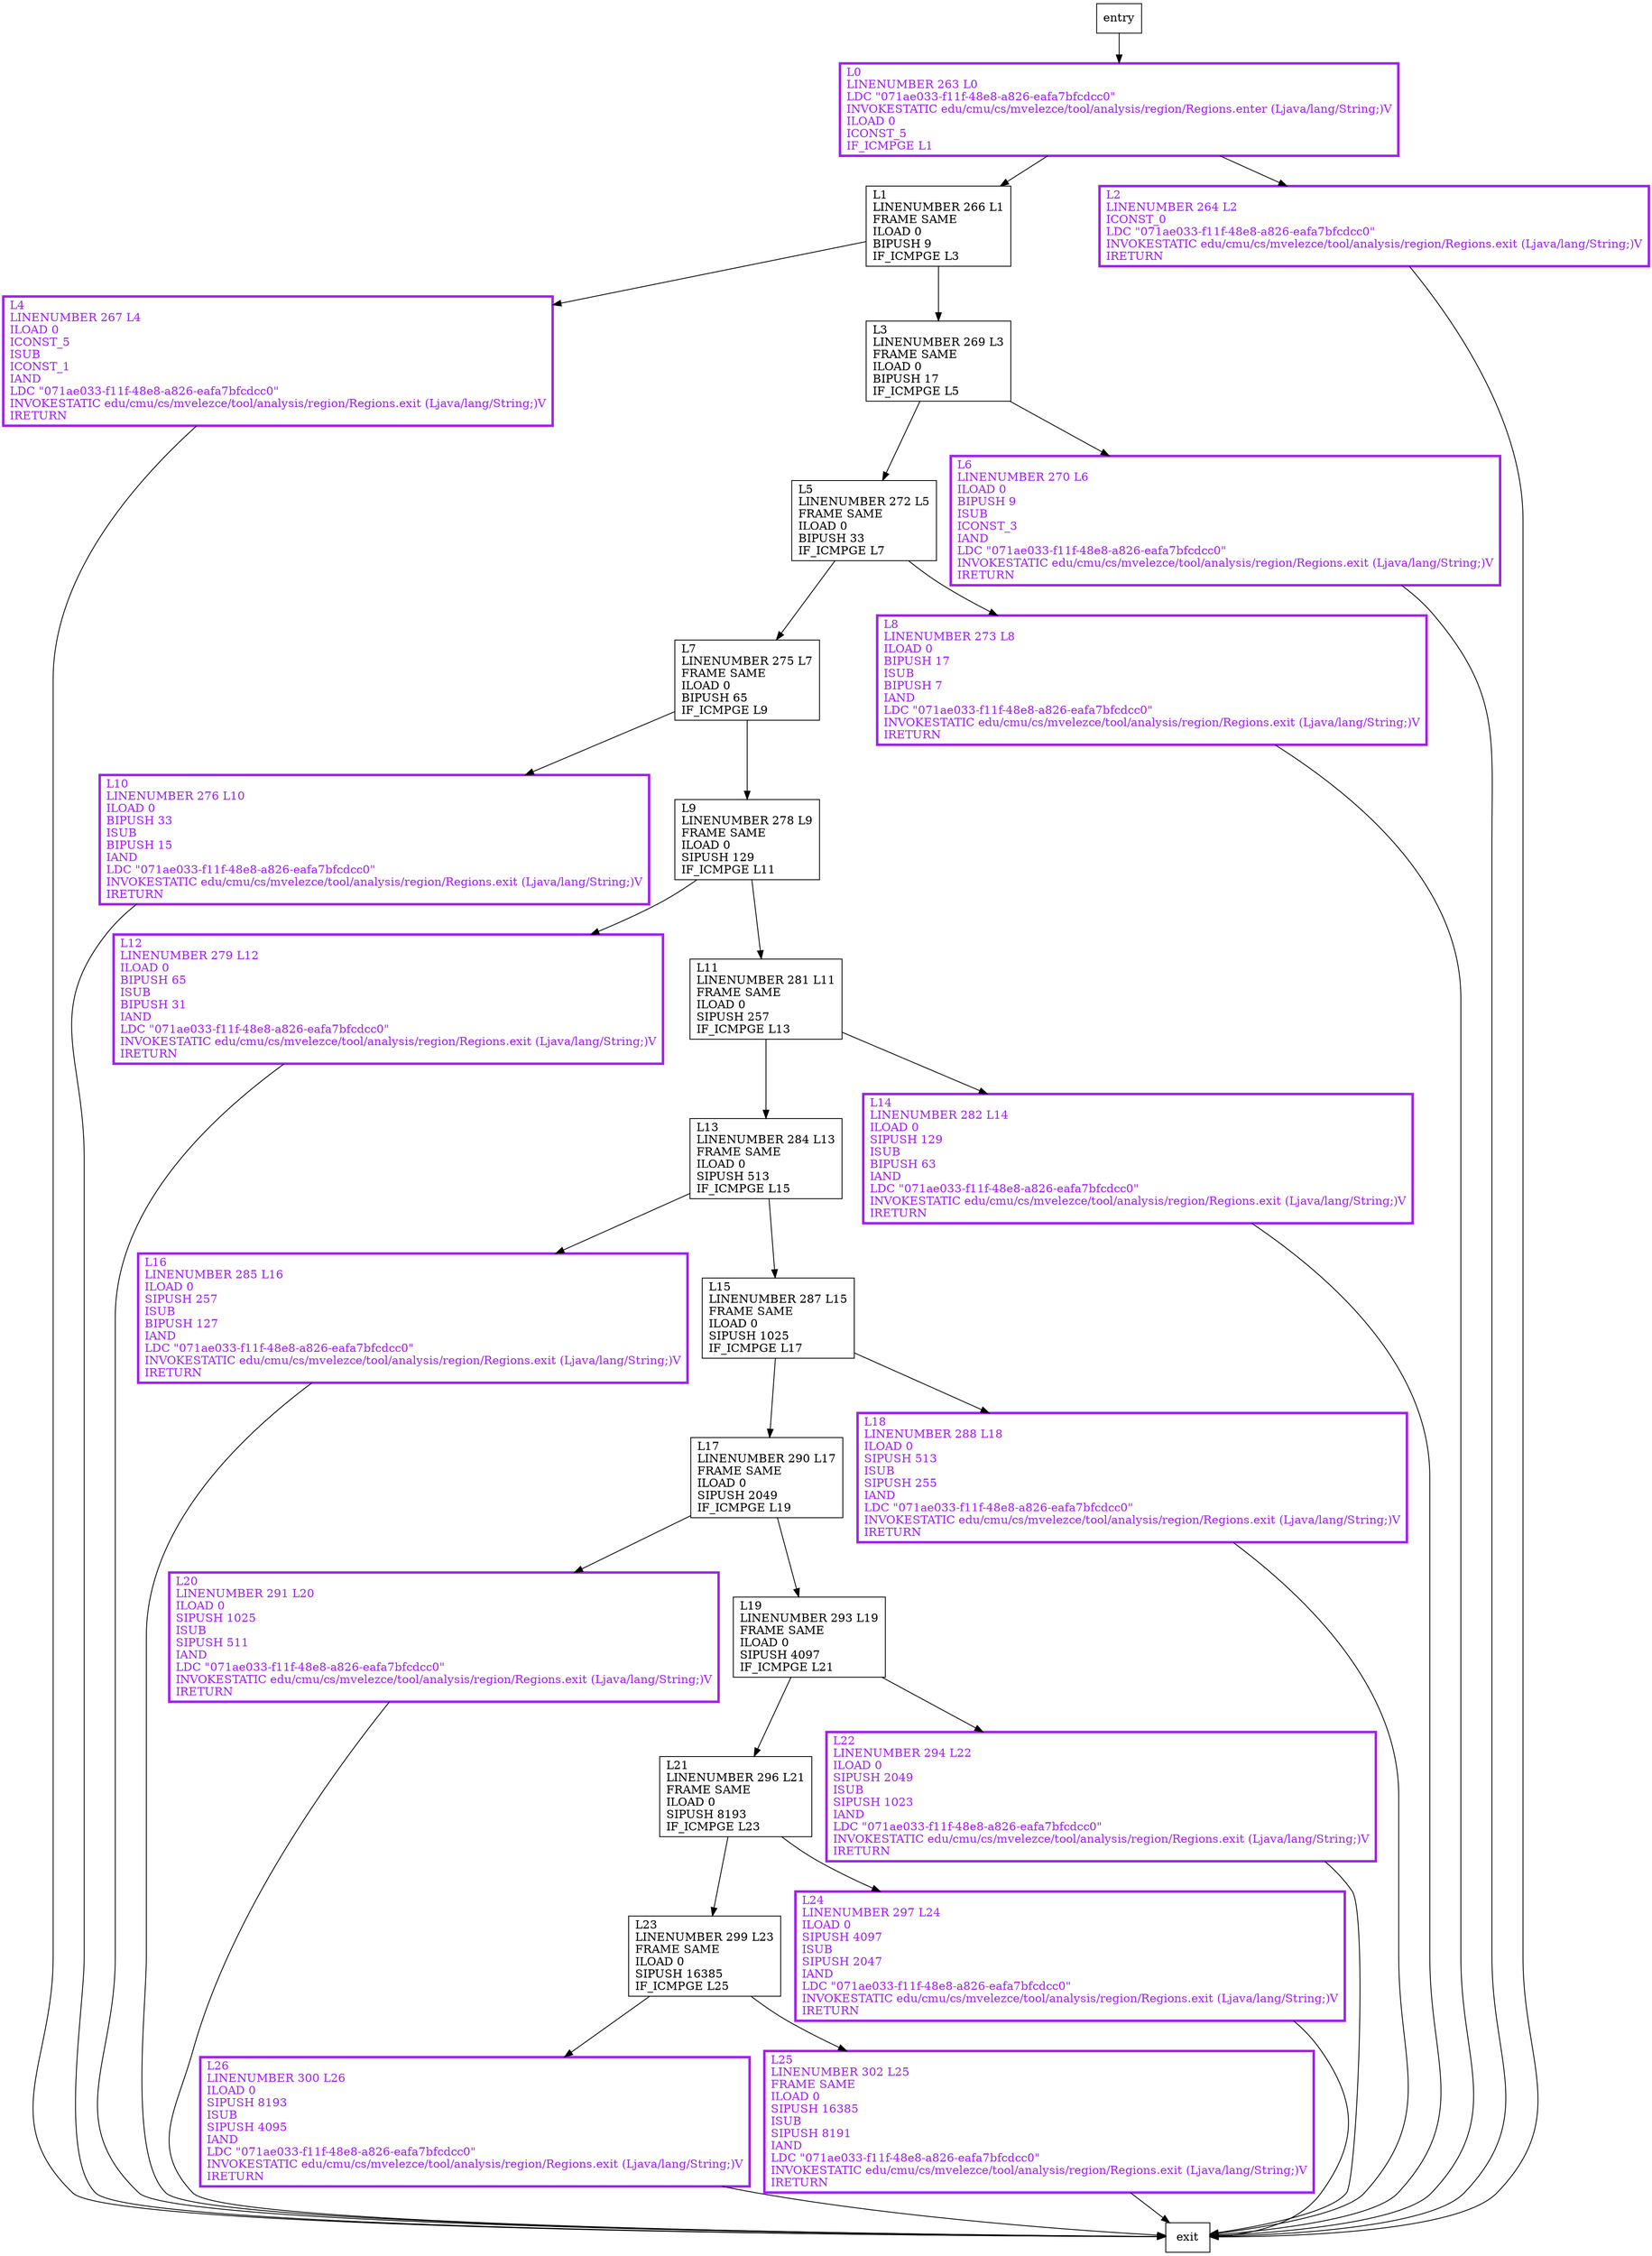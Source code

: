 digraph distExtraBitsValue {
node [shape=record];
1796874635 [label="L12\lLINENUMBER 279 L12\lILOAD 0\lBIPUSH 65\lISUB\lBIPUSH 31\lIAND\lLDC \"071ae033-f11f-48e8-a826-eafa7bfcdcc0\"\lINVOKESTATIC edu/cmu/cs/mvelezce/tool/analysis/region/Regions.exit (Ljava/lang/String;)V\lIRETURN\l"];
1311161205 [label="L10\lLINENUMBER 276 L10\lILOAD 0\lBIPUSH 33\lISUB\lBIPUSH 15\lIAND\lLDC \"071ae033-f11f-48e8-a826-eafa7bfcdcc0\"\lINVOKESTATIC edu/cmu/cs/mvelezce/tool/analysis/region/Regions.exit (Ljava/lang/String;)V\lIRETURN\l"];
1735591838 [label="L13\lLINENUMBER 284 L13\lFRAME SAME\lILOAD 0\lSIPUSH 513\lIF_ICMPGE L15\l"];
1640229473 [label="L21\lLINENUMBER 296 L21\lFRAME SAME\lILOAD 0\lSIPUSH 8193\lIF_ICMPGE L23\l"];
1937175824 [label="L7\lLINENUMBER 275 L7\lFRAME SAME\lILOAD 0\lBIPUSH 65\lIF_ICMPGE L9\l"];
1345579803 [label="L5\lLINENUMBER 272 L5\lFRAME SAME\lILOAD 0\lBIPUSH 33\lIF_ICMPGE L7\l"];
1279380698 [label="L16\lLINENUMBER 285 L16\lILOAD 0\lSIPUSH 257\lISUB\lBIPUSH 127\lIAND\lLDC \"071ae033-f11f-48e8-a826-eafa7bfcdcc0\"\lINVOKESTATIC edu/cmu/cs/mvelezce/tool/analysis/region/Regions.exit (Ljava/lang/String;)V\lIRETURN\l"];
515617420 [label="L22\lLINENUMBER 294 L22\lILOAD 0\lSIPUSH 2049\lISUB\lSIPUSH 1023\lIAND\lLDC \"071ae033-f11f-48e8-a826-eafa7bfcdcc0\"\lINVOKESTATIC edu/cmu/cs/mvelezce/tool/analysis/region/Regions.exit (Ljava/lang/String;)V\lIRETURN\l"];
135306920 [label="L9\lLINENUMBER 278 L9\lFRAME SAME\lILOAD 0\lSIPUSH 129\lIF_ICMPGE L11\l"];
871464251 [label="L17\lLINENUMBER 290 L17\lFRAME SAME\lILOAD 0\lSIPUSH 2049\lIF_ICMPGE L19\l"];
397600160 [label="L1\lLINENUMBER 266 L1\lFRAME SAME\lILOAD 0\lBIPUSH 9\lIF_ICMPGE L3\l"];
1203035766 [label="L8\lLINENUMBER 273 L8\lILOAD 0\lBIPUSH 17\lISUB\lBIPUSH 7\lIAND\lLDC \"071ae033-f11f-48e8-a826-eafa7bfcdcc0\"\lINVOKESTATIC edu/cmu/cs/mvelezce/tool/analysis/region/Regions.exit (Ljava/lang/String;)V\lIRETURN\l"];
1223827363 [label="L26\lLINENUMBER 300 L26\lILOAD 0\lSIPUSH 8193\lISUB\lSIPUSH 4095\lIAND\lLDC \"071ae033-f11f-48e8-a826-eafa7bfcdcc0\"\lINVOKESTATIC edu/cmu/cs/mvelezce/tool/analysis/region/Regions.exit (Ljava/lang/String;)V\lIRETURN\l"];
194966414 [label="L25\lLINENUMBER 302 L25\lFRAME SAME\lILOAD 0\lSIPUSH 16385\lISUB\lSIPUSH 8191\lIAND\lLDC \"071ae033-f11f-48e8-a826-eafa7bfcdcc0\"\lINVOKESTATIC edu/cmu/cs/mvelezce/tool/analysis/region/Regions.exit (Ljava/lang/String;)V\lIRETURN\l"];
1508072643 [label="L20\lLINENUMBER 291 L20\lILOAD 0\lSIPUSH 1025\lISUB\lSIPUSH 511\lIAND\lLDC \"071ae033-f11f-48e8-a826-eafa7bfcdcc0\"\lINVOKESTATIC edu/cmu/cs/mvelezce/tool/analysis/region/Regions.exit (Ljava/lang/String;)V\lIRETURN\l"];
461792373 [label="L19\lLINENUMBER 293 L19\lFRAME SAME\lILOAD 0\lSIPUSH 4097\lIF_ICMPGE L21\l"];
171710932 [label="L11\lLINENUMBER 281 L11\lFRAME SAME\lILOAD 0\lSIPUSH 257\lIF_ICMPGE L13\l"];
1986899429 [label="L15\lLINENUMBER 287 L15\lFRAME SAME\lILOAD 0\lSIPUSH 1025\lIF_ICMPGE L17\l"];
1345096539 [label="L4\lLINENUMBER 267 L4\lILOAD 0\lICONST_5\lISUB\lICONST_1\lIAND\lLDC \"071ae033-f11f-48e8-a826-eafa7bfcdcc0\"\lINVOKESTATIC edu/cmu/cs/mvelezce/tool/analysis/region/Regions.exit (Ljava/lang/String;)V\lIRETURN\l"];
1067797067 [label="L3\lLINENUMBER 269 L3\lFRAME SAME\lILOAD 0\lBIPUSH 17\lIF_ICMPGE L5\l"];
485877014 [label="L14\lLINENUMBER 282 L14\lILOAD 0\lSIPUSH 129\lISUB\lBIPUSH 63\lIAND\lLDC \"071ae033-f11f-48e8-a826-eafa7bfcdcc0\"\lINVOKESTATIC edu/cmu/cs/mvelezce/tool/analysis/region/Regions.exit (Ljava/lang/String;)V\lIRETURN\l"];
1712589963 [label="L6\lLINENUMBER 270 L6\lILOAD 0\lBIPUSH 9\lISUB\lICONST_3\lIAND\lLDC \"071ae033-f11f-48e8-a826-eafa7bfcdcc0\"\lINVOKESTATIC edu/cmu/cs/mvelezce/tool/analysis/region/Regions.exit (Ljava/lang/String;)V\lIRETURN\l"];
1801490644 [label="L0\lLINENUMBER 263 L0\lLDC \"071ae033-f11f-48e8-a826-eafa7bfcdcc0\"\lINVOKESTATIC edu/cmu/cs/mvelezce/tool/analysis/region/Regions.enter (Ljava/lang/String;)V\lILOAD 0\lICONST_5\lIF_ICMPGE L1\l"];
133573866 [label="L2\lLINENUMBER 264 L2\lICONST_0\lLDC \"071ae033-f11f-48e8-a826-eafa7bfcdcc0\"\lINVOKESTATIC edu/cmu/cs/mvelezce/tool/analysis/region/Regions.exit (Ljava/lang/String;)V\lIRETURN\l"];
10478342 [label="L18\lLINENUMBER 288 L18\lILOAD 0\lSIPUSH 513\lISUB\lSIPUSH 255\lIAND\lLDC \"071ae033-f11f-48e8-a826-eafa7bfcdcc0\"\lINVOKESTATIC edu/cmu/cs/mvelezce/tool/analysis/region/Regions.exit (Ljava/lang/String;)V\lIRETURN\l"];
909560034 [label="L23\lLINENUMBER 299 L23\lFRAME SAME\lILOAD 0\lSIPUSH 16385\lIF_ICMPGE L25\l"];
1970315171 [label="L24\lLINENUMBER 297 L24\lILOAD 0\lSIPUSH 4097\lISUB\lSIPUSH 2047\lIAND\lLDC \"071ae033-f11f-48e8-a826-eafa7bfcdcc0\"\lINVOKESTATIC edu/cmu/cs/mvelezce/tool/analysis/region/Regions.exit (Ljava/lang/String;)V\lIRETURN\l"];
entry;
exit;
1796874635 -> exit;
1311161205 -> exit;
1735591838 -> 1986899429;
1735591838 -> 1279380698;
1640229473 -> 909560034;
1640229473 -> 1970315171;
1937175824 -> 1311161205;
1937175824 -> 135306920;
1345579803 -> 1203035766;
1345579803 -> 1937175824;
1279380698 -> exit;
515617420 -> exit;
135306920 -> 1796874635;
135306920 -> 171710932;
871464251 -> 1508072643;
871464251 -> 461792373;
397600160 -> 1345096539;
397600160 -> 1067797067;
1203035766 -> exit;
1223827363 -> exit;
194966414 -> exit;
1508072643 -> exit;
461792373 -> 1640229473;
461792373 -> 515617420;
171710932 -> 1735591838;
171710932 -> 485877014;
1986899429 -> 871464251;
1986899429 -> 10478342;
1345096539 -> exit;
1067797067 -> 1712589963;
1067797067 -> 1345579803;
485877014 -> exit;
entry -> 1801490644;
1712589963 -> exit;
1801490644 -> 397600160;
1801490644 -> 133573866;
133573866 -> exit;
10478342 -> exit;
909560034 -> 1223827363;
909560034 -> 194966414;
1970315171 -> exit;
1508072643[fontcolor="purple", penwidth=3, color="purple"];
1796874635[fontcolor="purple", penwidth=3, color="purple"];
1311161205[fontcolor="purple", penwidth=3, color="purple"];
1345096539[fontcolor="purple", penwidth=3, color="purple"];
1279380698[fontcolor="purple", penwidth=3, color="purple"];
485877014[fontcolor="purple", penwidth=3, color="purple"];
515617420[fontcolor="purple", penwidth=3, color="purple"];
1712589963[fontcolor="purple", penwidth=3, color="purple"];
1801490644[fontcolor="purple", penwidth=3, color="purple"];
133573866[fontcolor="purple", penwidth=3, color="purple"];
10478342[fontcolor="purple", penwidth=3, color="purple"];
1203035766[fontcolor="purple", penwidth=3, color="purple"];
1223827363[fontcolor="purple", penwidth=3, color="purple"];
194966414[fontcolor="purple", penwidth=3, color="purple"];
1970315171[fontcolor="purple", penwidth=3, color="purple"];
}
